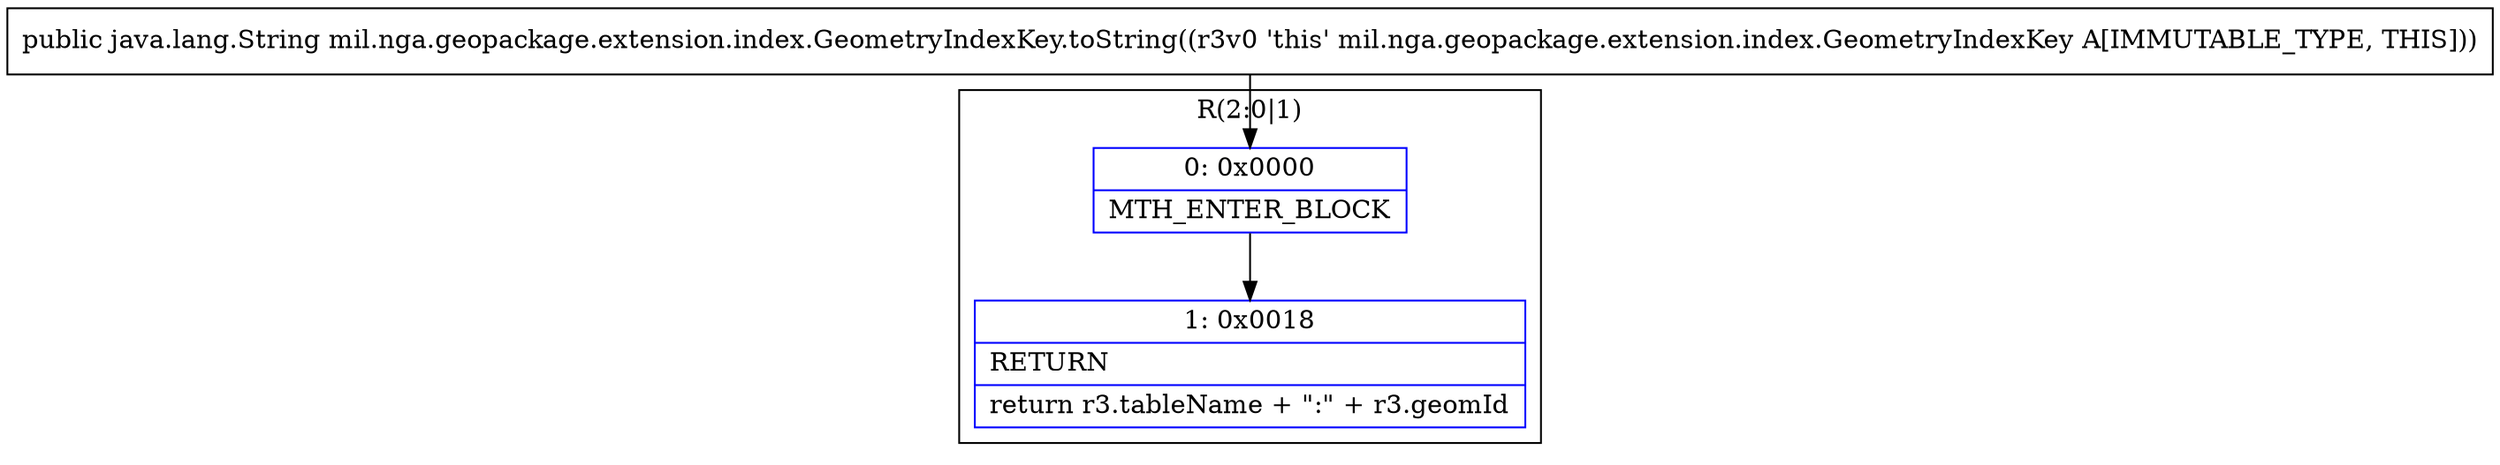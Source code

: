 digraph "CFG formil.nga.geopackage.extension.index.GeometryIndexKey.toString()Ljava\/lang\/String;" {
subgraph cluster_Region_629834767 {
label = "R(2:0|1)";
node [shape=record,color=blue];
Node_0 [shape=record,label="{0\:\ 0x0000|MTH_ENTER_BLOCK\l}"];
Node_1 [shape=record,label="{1\:\ 0x0018|RETURN\l|return r3.tableName + \":\" + r3.geomId\l}"];
}
MethodNode[shape=record,label="{public java.lang.String mil.nga.geopackage.extension.index.GeometryIndexKey.toString((r3v0 'this' mil.nga.geopackage.extension.index.GeometryIndexKey A[IMMUTABLE_TYPE, THIS])) }"];
MethodNode -> Node_0;
Node_0 -> Node_1;
}

